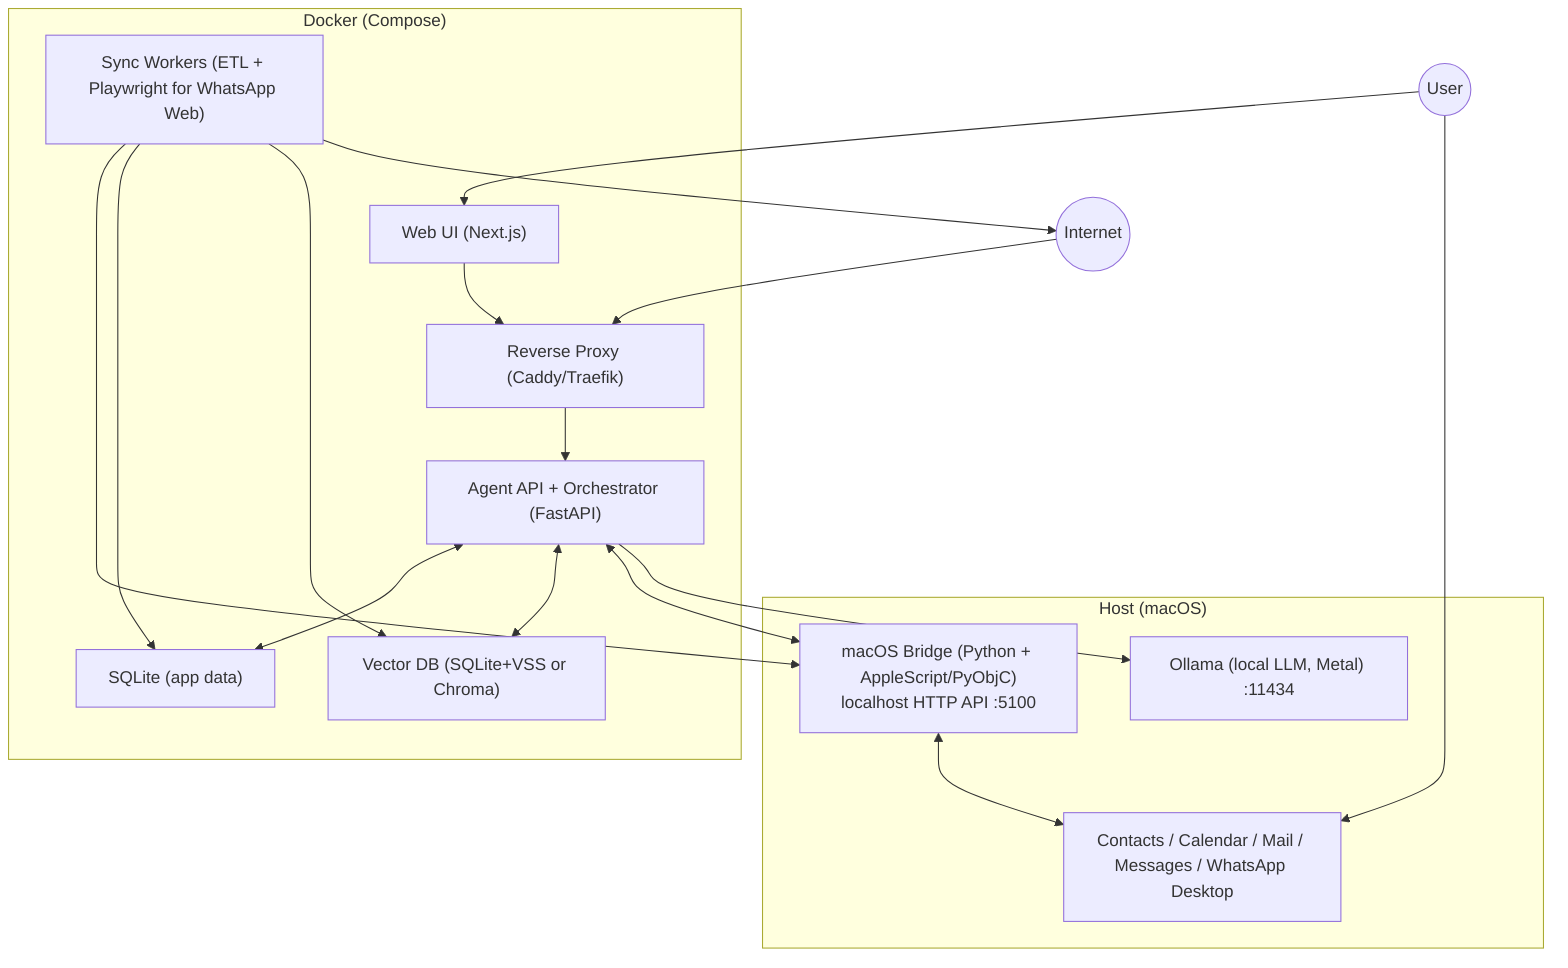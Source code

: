 graph TD
  %% Kenny v2 - Container Diagram (Mermaid)
  user(("User"))
  internet(("Internet"))

  subgraph "Host (macOS)"
    macApps["Contacts / Calendar / Mail / Messages / WhatsApp Desktop"]
    macBridge["macOS Bridge (Python + AppleScript/PyObjC)\nlocalhost HTTP API :5100"]
    ollama["Ollama (local LLM, Metal) :11434"]
  end

  subgraph "Docker (Compose)"
    proxy["Reverse Proxy (Caddy/Traefik)"]
    api["Agent API + Orchestrator (FastAPI)"]
    workers["Sync Workers (ETL + Playwright for WhatsApp Web)"]
    sqldb["SQLite (app data)"]
    vdb["Vector DB (SQLite+VSS or Chroma)"]
    ui["Web UI (Next.js)"]
  end

  user --> ui
  user --> macApps

  ui --> proxy --> api
  internet --> proxy

  api <--> sqldb
  api <--> vdb
  api <--> macBridge
  workers --> macBridge
  workers --> sqldb
  workers --> vdb
  workers --> internet

  macBridge <--> macApps
  api --> ollama